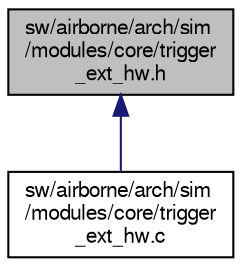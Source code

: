 digraph "sw/airborne/arch/sim/modules/core/trigger_ext_hw.h"
{
  edge [fontname="FreeSans",fontsize="10",labelfontname="FreeSans",labelfontsize="10"];
  node [fontname="FreeSans",fontsize="10",shape=record];
  Node1 [label="sw/airborne/arch/sim\l/modules/core/trigger\l_ext_hw.h",height=0.2,width=0.4,color="black", fillcolor="grey75", style="filled", fontcolor="black"];
  Node1 -> Node2 [dir="back",color="midnightblue",fontsize="10",style="solid",fontname="FreeSans"];
  Node2 [label="sw/airborne/arch/sim\l/modules/core/trigger\l_ext_hw.c",height=0.2,width=0.4,color="black", fillcolor="white", style="filled",URL="$trigger__ext__hw_8c.html"];
}

